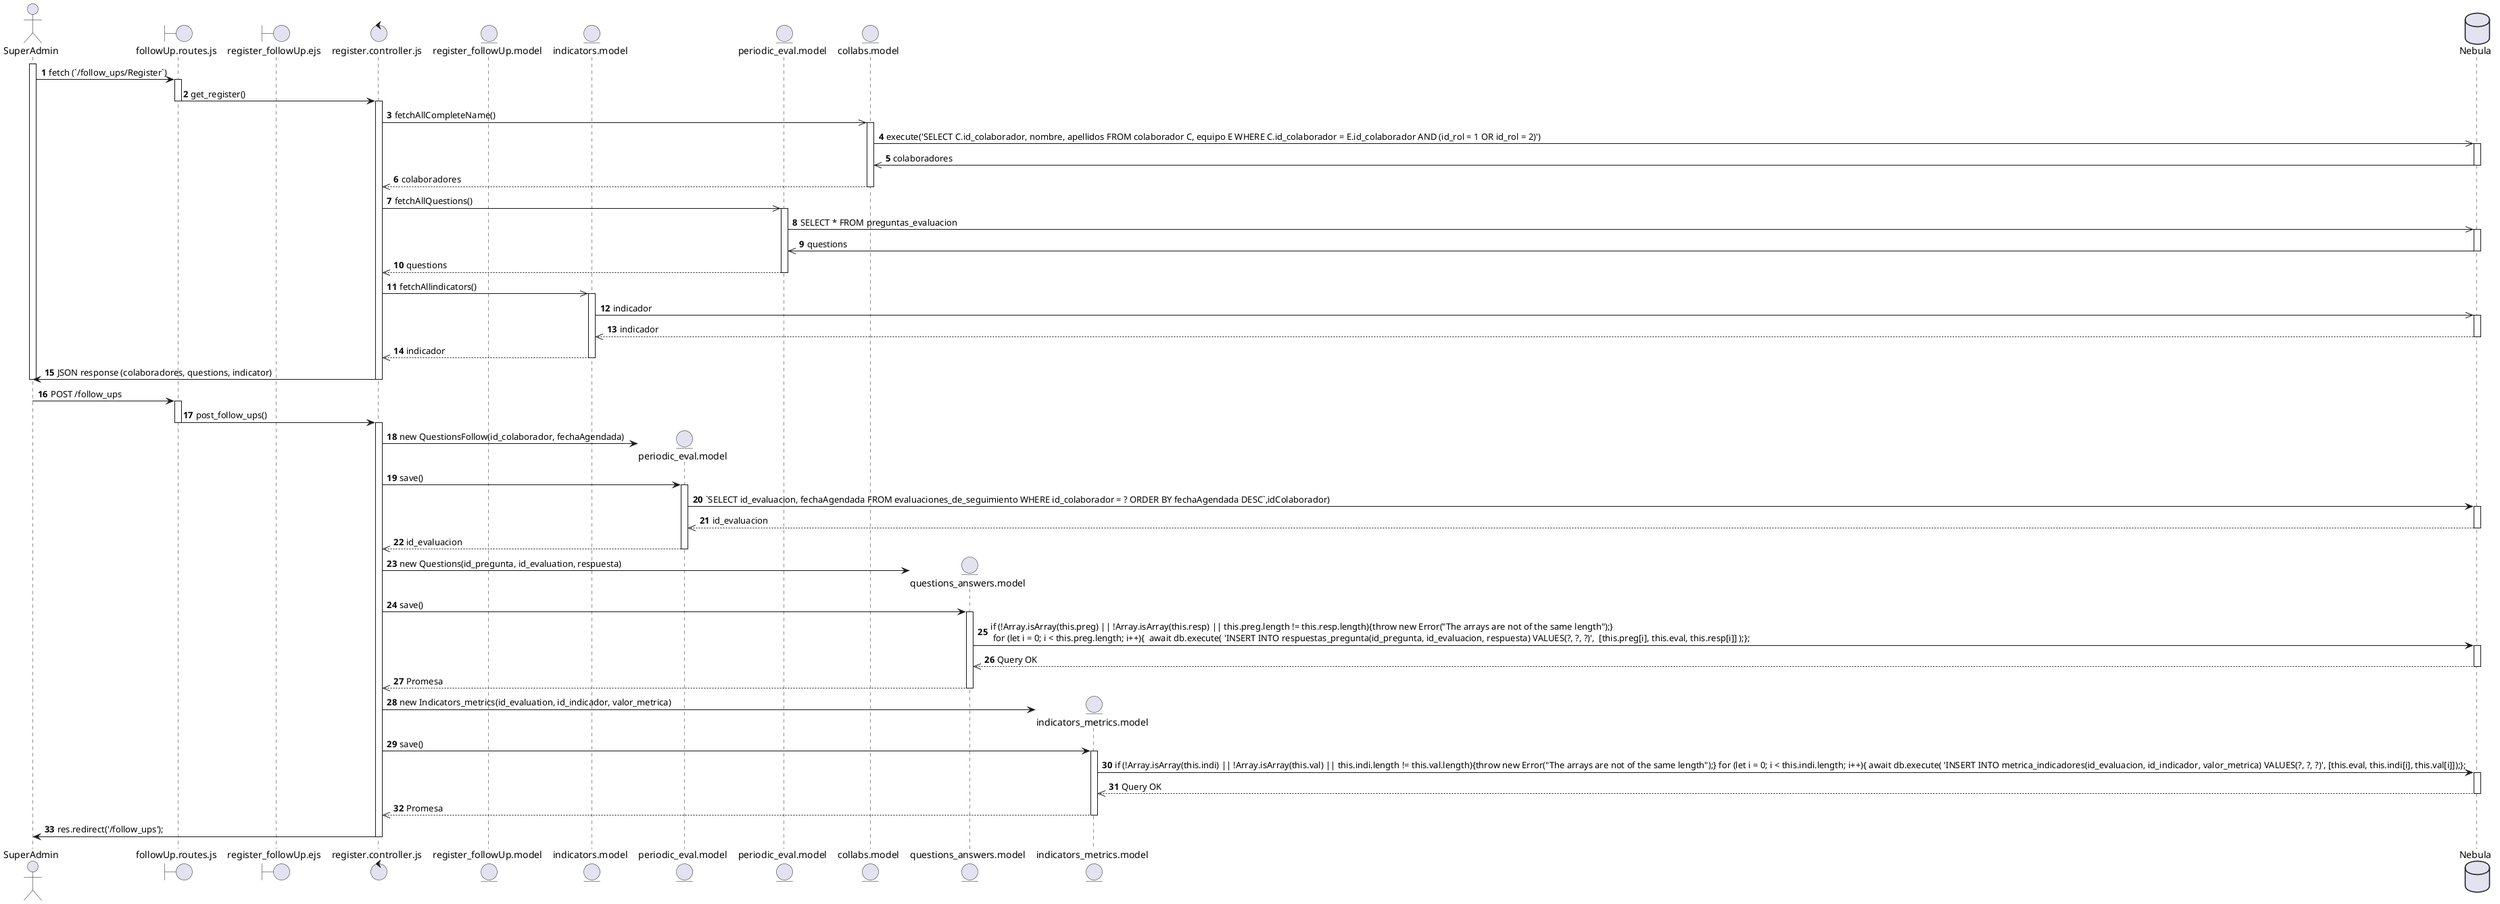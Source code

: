 @startuml REQ_36
autonumber
actor SuperAdmin as S
boundary followUp.routes.js as Route
boundary register_followUp.ejs as Register
control register.controller.js as SController
entity register_followUp.model as SModel
entity indicators.model as IModel
entity periodic_eval.model as QFollow
entity periodic_eval.model as PEval
entity collabs.model as cm
entity questions_answers.model as Questions
entity indicators_metrics.model as IMetrics
database Nebula as db

' --- GET COLLABS ---
activate S
S -> Route : fetch (`/follow_ups/Register`)

activate Route
Route -> SController : get_register()
deactivate Route

activate SController
SController ->> cm : fetchAllCompleteName()

activate cm
cm ->> db : execute('SELECT C.id_colaborador, nombre, apellidos FROM colaborador C, equipo E WHERE C.id_colaborador = E.id_colaborador AND (id_rol = 1 OR id_rol = 2)')

activate db
db ->> cm : colaboradores
deactivate db

cm -->> SController : colaboradores
deactivate cm 

SController ->> PEval : fetchAllQuestions()

activate PEval
PEval ->> db : SELECT * FROM preguntas_evaluacion
activate db
db ->> PEval : questions
deactivate db

PEval -->> SController : questions
deactivate PEval 


' --- GET INFO INDICADORES ---
SController ->> IModel : fetchAllindicators()
activate IModel 
IModel ->> db : indicador
activate db
db -->> IModel : indicador
deactivate db
IModel -->> SController : indicador
deactivate IModel 

SController -> S : JSON response (colaboradores, questions, indicator)
deactivate SController
deactivate S

' ---- REGISTER FOLLOW UP ----
S -> Route : POST /follow_ups

activate Route
Route -> SController : post_follow_ups()
deactivate Route

activate SController
create QFollow
SController -> QFollow: new QuestionsFollow(id_colaborador, fechaAgendada)
SController -> QFollow: save()

activate QFollow
QFollow -> db: `SELECT id_evaluacion, fechaAgendada FROM evaluaciones_de_seguimiento WHERE id_colaborador = ? ORDER BY fechaAgendada DESC`,idColaborador)
activate db
db -->> QFollow: id_evaluacion
deactivate db

QFollow -->> SController: id_evaluacion
deactivate QFollow

create Questions
SController -> Questions: new Questions(id_pregunta, id_evaluation, respuesta)
SController -> Questions : save()

activate Questions
Questions -> db: if (!Array.isArray(this.preg) || !Array.isArray(this.resp) || this.preg.length != this.resp.length){throw new Error("The arrays are not of the same length");} \n for (let i = 0; i < this.preg.length; i++){  await db.execute( 'INSERT INTO respuestas_pregunta(id_pregunta, id_evaluacion, respuesta) VALUES(?, ?, ?)',  [this.preg[i], this.eval, this.resp[i]] );};
activate db
db -->> Questions : Query OK
deactivate db 
Questions -->> SController : Promesa
deactivate Questions

create IMetrics
SController -> IMetrics : new Indicators_metrics(id_evaluation, id_indicador, valor_metrica)
SController -> IMetrics : save()

activate IMetrics
IMetrics -> db : if (!Array.isArray(this.indi) || !Array.isArray(this.val) || this.indi.length != this.val.length){throw new Error("The arrays are not of the same length");} for (let i = 0; i < this.indi.length; i++){ await db.execute( 'INSERT INTO metrica_indicadores(id_evaluacion, id_indicador, valor_metrica) VALUES(?, ?, ?)', [this.eval, this.indi[i], this.val[i]]);};

activate db
db -->> IMetrics : Query OK
deactivate db 
IMetrics -->> SController: Promesa
deactivate IMetrics 

SController -> S : res.redirect('/follow_ups');
deactivate SController


@enduml
